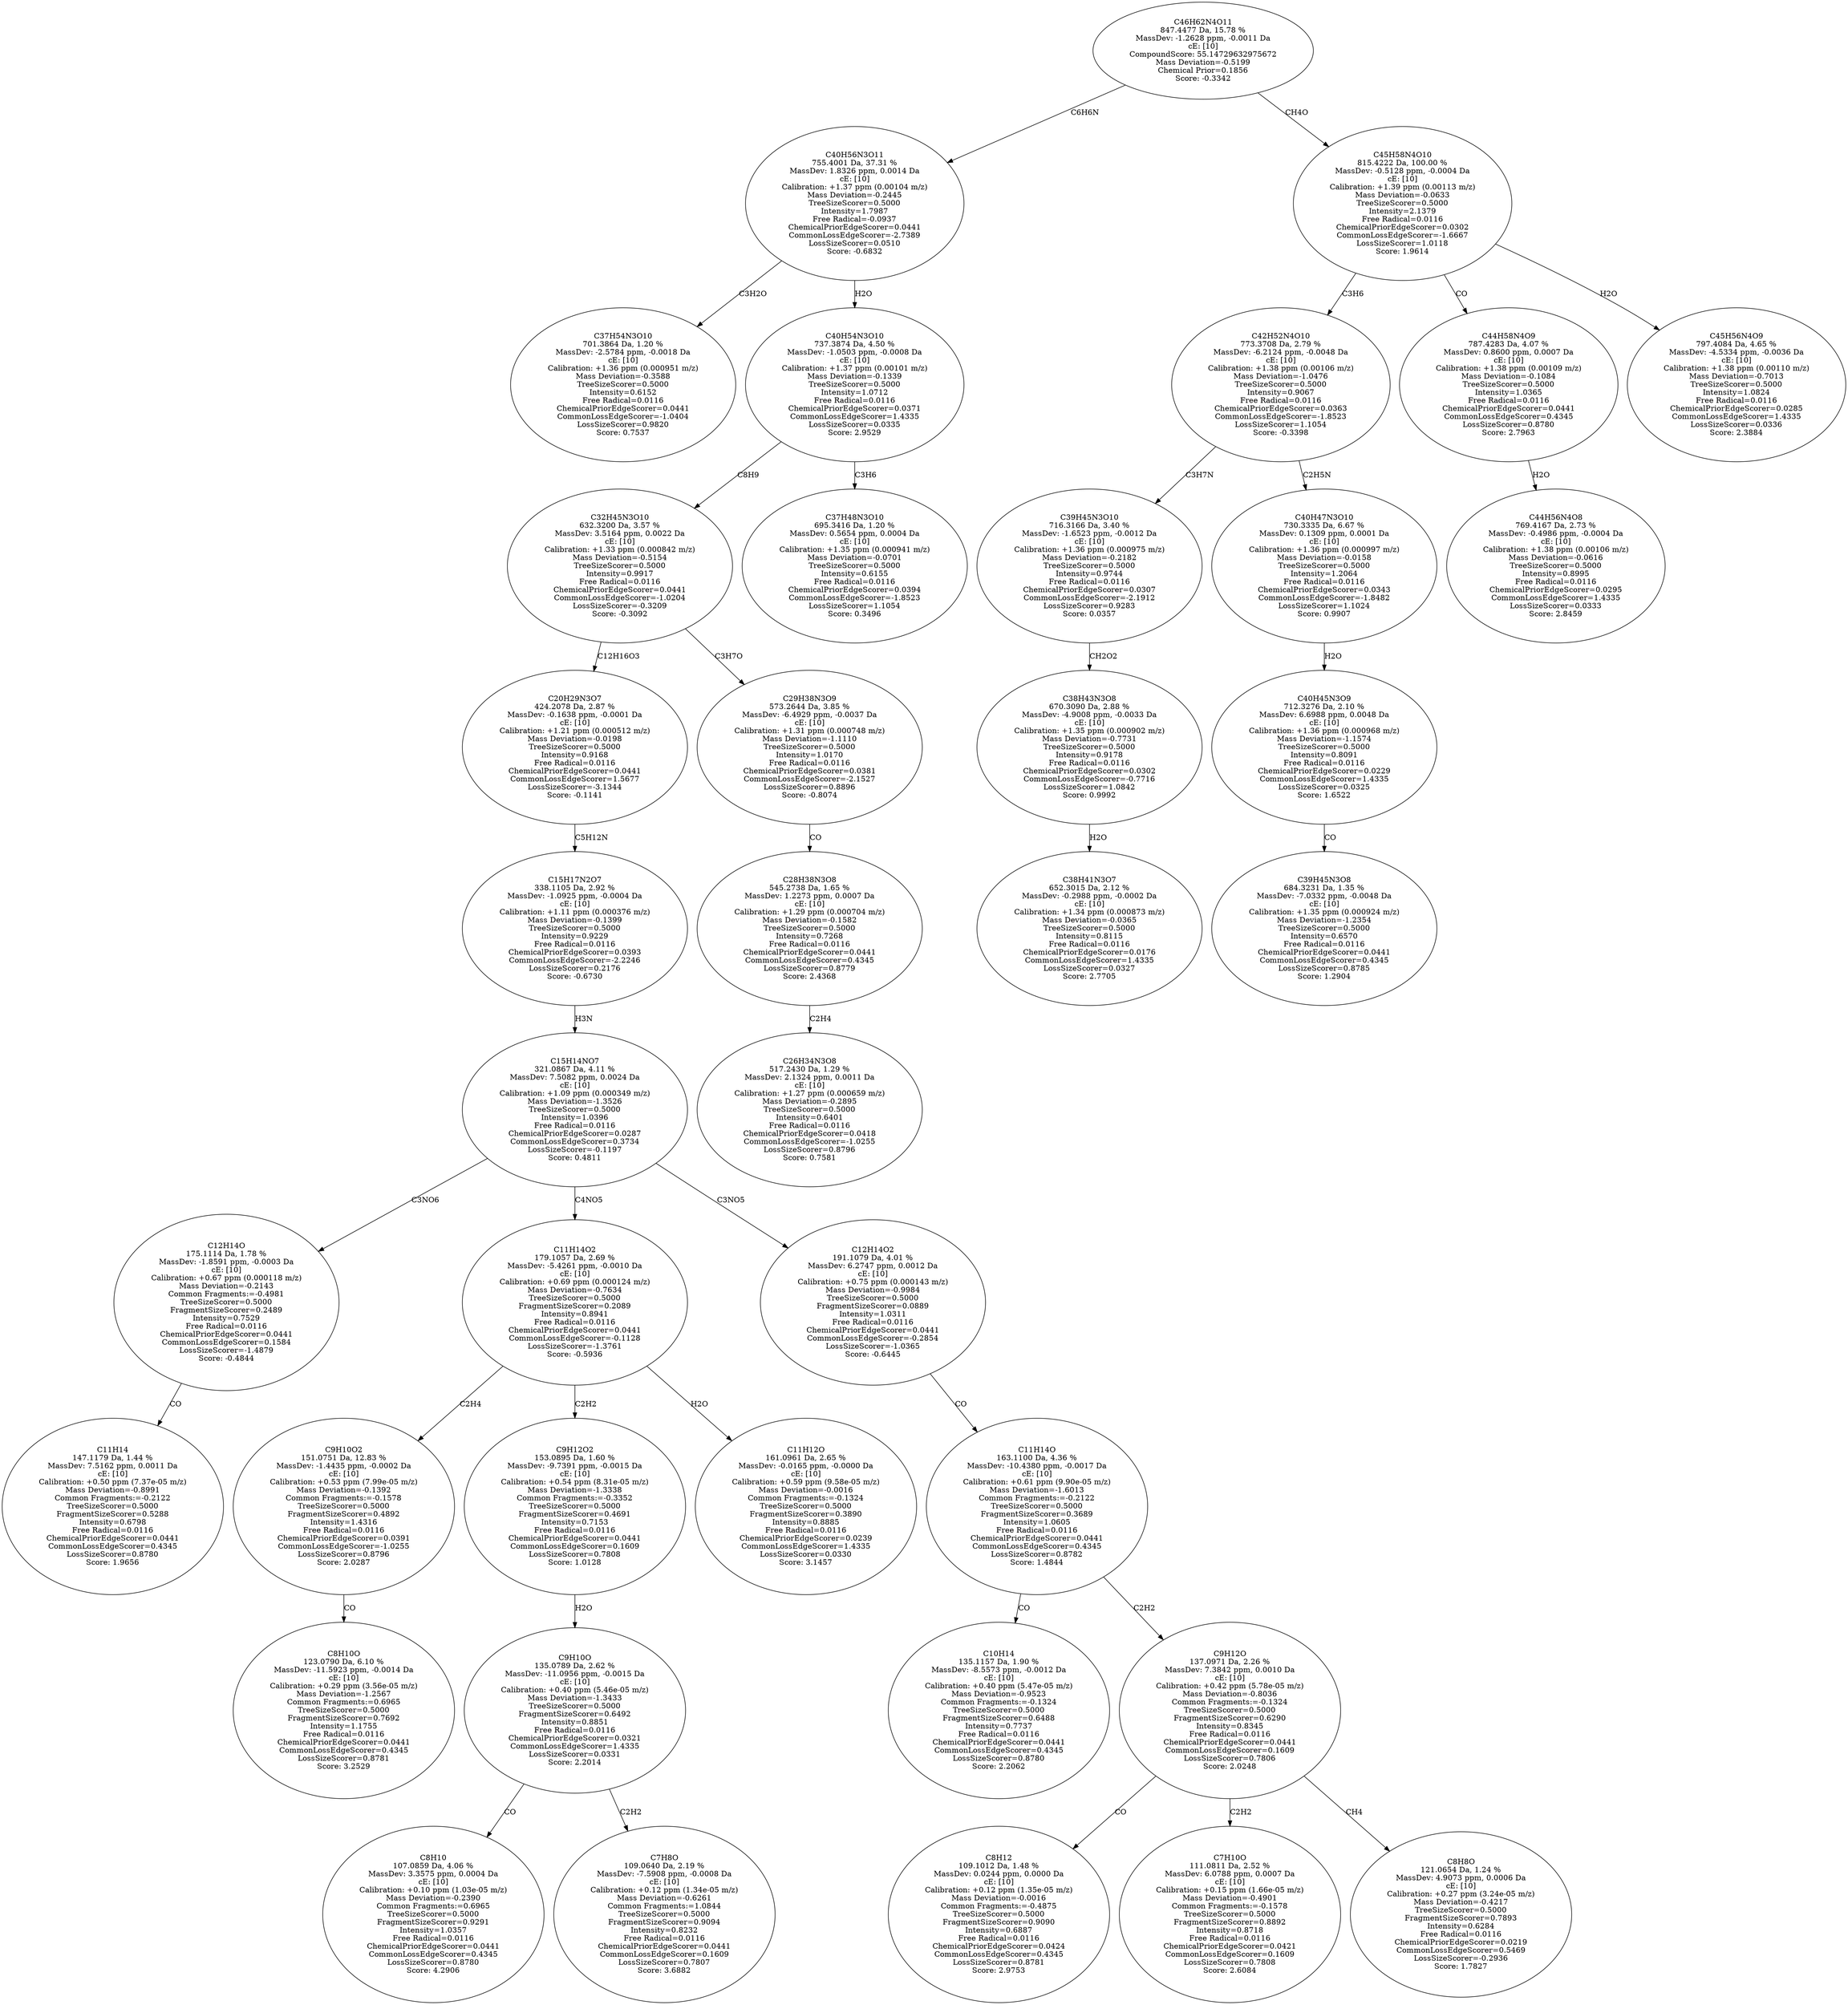 strict digraph {
v1 [label="C37H54N3O10\n701.3864 Da, 1.20 %\nMassDev: -2.5784 ppm, -0.0018 Da\ncE: [10]\nCalibration: +1.36 ppm (0.000951 m/z)\nMass Deviation=-0.3588\nTreeSizeScorer=0.5000\nIntensity=0.6152\nFree Radical=0.0116\nChemicalPriorEdgeScorer=0.0441\nCommonLossEdgeScorer=-1.0404\nLossSizeScorer=0.9820\nScore: 0.7537"];
v2 [label="C11H14\n147.1179 Da, 1.44 %\nMassDev: 7.5162 ppm, 0.0011 Da\ncE: [10]\nCalibration: +0.50 ppm (7.37e-05 m/z)\nMass Deviation=-0.8991\nCommon Fragments:=-0.2122\nTreeSizeScorer=0.5000\nFragmentSizeScorer=0.5288\nIntensity=0.6798\nFree Radical=0.0116\nChemicalPriorEdgeScorer=0.0441\nCommonLossEdgeScorer=0.4345\nLossSizeScorer=0.8780\nScore: 1.9656"];
v3 [label="C12H14O\n175.1114 Da, 1.78 %\nMassDev: -1.8591 ppm, -0.0003 Da\ncE: [10]\nCalibration: +0.67 ppm (0.000118 m/z)\nMass Deviation=-0.2143\nCommon Fragments:=-0.4981\nTreeSizeScorer=0.5000\nFragmentSizeScorer=0.2489\nIntensity=0.7529\nFree Radical=0.0116\nChemicalPriorEdgeScorer=0.0441\nCommonLossEdgeScorer=0.1584\nLossSizeScorer=-1.4879\nScore: -0.4844"];
v4 [label="C8H10O\n123.0790 Da, 6.10 %\nMassDev: -11.5923 ppm, -0.0014 Da\ncE: [10]\nCalibration: +0.29 ppm (3.56e-05 m/z)\nMass Deviation=-1.2567\nCommon Fragments:=0.6965\nTreeSizeScorer=0.5000\nFragmentSizeScorer=0.7692\nIntensity=1.1755\nFree Radical=0.0116\nChemicalPriorEdgeScorer=0.0441\nCommonLossEdgeScorer=0.4345\nLossSizeScorer=0.8781\nScore: 3.2529"];
v5 [label="C9H10O2\n151.0751 Da, 12.83 %\nMassDev: -1.4435 ppm, -0.0002 Da\ncE: [10]\nCalibration: +0.53 ppm (7.99e-05 m/z)\nMass Deviation=-0.1392\nCommon Fragments:=-0.1578\nTreeSizeScorer=0.5000\nFragmentSizeScorer=0.4892\nIntensity=1.4316\nFree Radical=0.0116\nChemicalPriorEdgeScorer=0.0391\nCommonLossEdgeScorer=-1.0255\nLossSizeScorer=0.8796\nScore: 2.0287"];
v6 [label="C8H10\n107.0859 Da, 4.06 %\nMassDev: 3.3575 ppm, 0.0004 Da\ncE: [10]\nCalibration: +0.10 ppm (1.03e-05 m/z)\nMass Deviation=-0.2390\nCommon Fragments:=0.6965\nTreeSizeScorer=0.5000\nFragmentSizeScorer=0.9291\nIntensity=1.0357\nFree Radical=0.0116\nChemicalPriorEdgeScorer=0.0441\nCommonLossEdgeScorer=0.4345\nLossSizeScorer=0.8780\nScore: 4.2906"];
v7 [label="C7H8O\n109.0640 Da, 2.19 %\nMassDev: -7.5908 ppm, -0.0008 Da\ncE: [10]\nCalibration: +0.12 ppm (1.34e-05 m/z)\nMass Deviation=-0.6261\nCommon Fragments:=1.0844\nTreeSizeScorer=0.5000\nFragmentSizeScorer=0.9094\nIntensity=0.8232\nFree Radical=0.0116\nChemicalPriorEdgeScorer=0.0441\nCommonLossEdgeScorer=0.1609\nLossSizeScorer=0.7807\nScore: 3.6882"];
v8 [label="C9H10O\n135.0789 Da, 2.62 %\nMassDev: -11.0956 ppm, -0.0015 Da\ncE: [10]\nCalibration: +0.40 ppm (5.46e-05 m/z)\nMass Deviation=-1.3433\nTreeSizeScorer=0.5000\nFragmentSizeScorer=0.6492\nIntensity=0.8851\nFree Radical=0.0116\nChemicalPriorEdgeScorer=0.0321\nCommonLossEdgeScorer=1.4335\nLossSizeScorer=0.0331\nScore: 2.2014"];
v9 [label="C9H12O2\n153.0895 Da, 1.60 %\nMassDev: -9.7391 ppm, -0.0015 Da\ncE: [10]\nCalibration: +0.54 ppm (8.31e-05 m/z)\nMass Deviation=-1.3338\nCommon Fragments:=-0.3352\nTreeSizeScorer=0.5000\nFragmentSizeScorer=0.4691\nIntensity=0.7153\nFree Radical=0.0116\nChemicalPriorEdgeScorer=0.0441\nCommonLossEdgeScorer=0.1609\nLossSizeScorer=0.7808\nScore: 1.0128"];
v10 [label="C11H12O\n161.0961 Da, 2.65 %\nMassDev: -0.0165 ppm, -0.0000 Da\ncE: [10]\nCalibration: +0.59 ppm (9.58e-05 m/z)\nMass Deviation=-0.0016\nCommon Fragments:=-0.1324\nTreeSizeScorer=0.5000\nFragmentSizeScorer=0.3890\nIntensity=0.8885\nFree Radical=0.0116\nChemicalPriorEdgeScorer=0.0239\nCommonLossEdgeScorer=1.4335\nLossSizeScorer=0.0330\nScore: 3.1457"];
v11 [label="C11H14O2\n179.1057 Da, 2.69 %\nMassDev: -5.4261 ppm, -0.0010 Da\ncE: [10]\nCalibration: +0.69 ppm (0.000124 m/z)\nMass Deviation=-0.7634\nTreeSizeScorer=0.5000\nFragmentSizeScorer=0.2089\nIntensity=0.8941\nFree Radical=0.0116\nChemicalPriorEdgeScorer=0.0441\nCommonLossEdgeScorer=-0.1128\nLossSizeScorer=-1.3761\nScore: -0.5936"];
v12 [label="C10H14\n135.1157 Da, 1.90 %\nMassDev: -8.5573 ppm, -0.0012 Da\ncE: [10]\nCalibration: +0.40 ppm (5.47e-05 m/z)\nMass Deviation=-0.9523\nCommon Fragments:=-0.1324\nTreeSizeScorer=0.5000\nFragmentSizeScorer=0.6488\nIntensity=0.7737\nFree Radical=0.0116\nChemicalPriorEdgeScorer=0.0441\nCommonLossEdgeScorer=0.4345\nLossSizeScorer=0.8780\nScore: 2.2062"];
v13 [label="C8H12\n109.1012 Da, 1.48 %\nMassDev: 0.0244 ppm, 0.0000 Da\ncE: [10]\nCalibration: +0.12 ppm (1.35e-05 m/z)\nMass Deviation=-0.0016\nCommon Fragments:=-0.4875\nTreeSizeScorer=0.5000\nFragmentSizeScorer=0.9090\nIntensity=0.6887\nFree Radical=0.0116\nChemicalPriorEdgeScorer=0.0424\nCommonLossEdgeScorer=0.4345\nLossSizeScorer=0.8781\nScore: 2.9753"];
v14 [label="C7H10O\n111.0811 Da, 2.52 %\nMassDev: 6.0788 ppm, 0.0007 Da\ncE: [10]\nCalibration: +0.15 ppm (1.66e-05 m/z)\nMass Deviation=-0.4901\nCommon Fragments:=-0.1578\nTreeSizeScorer=0.5000\nFragmentSizeScorer=0.8892\nIntensity=0.8718\nFree Radical=0.0116\nChemicalPriorEdgeScorer=0.0421\nCommonLossEdgeScorer=0.1609\nLossSizeScorer=0.7808\nScore: 2.6084"];
v15 [label="C8H8O\n121.0654 Da, 1.24 %\nMassDev: 4.9073 ppm, 0.0006 Da\ncE: [10]\nCalibration: +0.27 ppm (3.24e-05 m/z)\nMass Deviation=-0.4217\nTreeSizeScorer=0.5000\nFragmentSizeScorer=0.7893\nIntensity=0.6284\nFree Radical=0.0116\nChemicalPriorEdgeScorer=0.0219\nCommonLossEdgeScorer=0.5469\nLossSizeScorer=-0.2936\nScore: 1.7827"];
v16 [label="C9H12O\n137.0971 Da, 2.26 %\nMassDev: 7.3842 ppm, 0.0010 Da\ncE: [10]\nCalibration: +0.42 ppm (5.78e-05 m/z)\nMass Deviation=-0.8036\nCommon Fragments:=-0.1324\nTreeSizeScorer=0.5000\nFragmentSizeScorer=0.6290\nIntensity=0.8345\nFree Radical=0.0116\nChemicalPriorEdgeScorer=0.0441\nCommonLossEdgeScorer=0.1609\nLossSizeScorer=0.7806\nScore: 2.0248"];
v17 [label="C11H14O\n163.1100 Da, 4.36 %\nMassDev: -10.4380 ppm, -0.0017 Da\ncE: [10]\nCalibration: +0.61 ppm (9.90e-05 m/z)\nMass Deviation=-1.6013\nCommon Fragments:=-0.2122\nTreeSizeScorer=0.5000\nFragmentSizeScorer=0.3689\nIntensity=1.0605\nFree Radical=0.0116\nChemicalPriorEdgeScorer=0.0441\nCommonLossEdgeScorer=0.4345\nLossSizeScorer=0.8782\nScore: 1.4844"];
v18 [label="C12H14O2\n191.1079 Da, 4.01 %\nMassDev: 6.2747 ppm, 0.0012 Da\ncE: [10]\nCalibration: +0.75 ppm (0.000143 m/z)\nMass Deviation=-0.9984\nTreeSizeScorer=0.5000\nFragmentSizeScorer=0.0889\nIntensity=1.0311\nFree Radical=0.0116\nChemicalPriorEdgeScorer=0.0441\nCommonLossEdgeScorer=-0.2854\nLossSizeScorer=-1.0365\nScore: -0.6445"];
v19 [label="C15H14NO7\n321.0867 Da, 4.11 %\nMassDev: 7.5082 ppm, 0.0024 Da\ncE: [10]\nCalibration: +1.09 ppm (0.000349 m/z)\nMass Deviation=-1.3526\nTreeSizeScorer=0.5000\nIntensity=1.0396\nFree Radical=0.0116\nChemicalPriorEdgeScorer=0.0287\nCommonLossEdgeScorer=0.3734\nLossSizeScorer=-0.1197\nScore: 0.4811"];
v20 [label="C15H17N2O7\n338.1105 Da, 2.92 %\nMassDev: -1.0925 ppm, -0.0004 Da\ncE: [10]\nCalibration: +1.11 ppm (0.000376 m/z)\nMass Deviation=-0.1399\nTreeSizeScorer=0.5000\nIntensity=0.9229\nFree Radical=0.0116\nChemicalPriorEdgeScorer=0.0393\nCommonLossEdgeScorer=-2.2246\nLossSizeScorer=0.2176\nScore: -0.6730"];
v21 [label="C20H29N3O7\n424.2078 Da, 2.87 %\nMassDev: -0.1638 ppm, -0.0001 Da\ncE: [10]\nCalibration: +1.21 ppm (0.000512 m/z)\nMass Deviation=-0.0198\nTreeSizeScorer=0.5000\nIntensity=0.9168\nFree Radical=0.0116\nChemicalPriorEdgeScorer=0.0441\nCommonLossEdgeScorer=1.5677\nLossSizeScorer=-3.1344\nScore: -0.1141"];
v22 [label="C26H34N3O8\n517.2430 Da, 1.29 %\nMassDev: 2.1324 ppm, 0.0011 Da\ncE: [10]\nCalibration: +1.27 ppm (0.000659 m/z)\nMass Deviation=-0.2895\nTreeSizeScorer=0.5000\nIntensity=0.6401\nFree Radical=0.0116\nChemicalPriorEdgeScorer=0.0418\nCommonLossEdgeScorer=-1.0255\nLossSizeScorer=0.8796\nScore: 0.7581"];
v23 [label="C28H38N3O8\n545.2738 Da, 1.65 %\nMassDev: 1.2273 ppm, 0.0007 Da\ncE: [10]\nCalibration: +1.29 ppm (0.000704 m/z)\nMass Deviation=-0.1582\nTreeSizeScorer=0.5000\nIntensity=0.7268\nFree Radical=0.0116\nChemicalPriorEdgeScorer=0.0441\nCommonLossEdgeScorer=0.4345\nLossSizeScorer=0.8779\nScore: 2.4368"];
v24 [label="C29H38N3O9\n573.2644 Da, 3.85 %\nMassDev: -6.4929 ppm, -0.0037 Da\ncE: [10]\nCalibration: +1.31 ppm (0.000748 m/z)\nMass Deviation=-1.1110\nTreeSizeScorer=0.5000\nIntensity=1.0170\nFree Radical=0.0116\nChemicalPriorEdgeScorer=0.0381\nCommonLossEdgeScorer=-2.1527\nLossSizeScorer=0.8896\nScore: -0.8074"];
v25 [label="C32H45N3O10\n632.3200 Da, 3.57 %\nMassDev: 3.5164 ppm, 0.0022 Da\ncE: [10]\nCalibration: +1.33 ppm (0.000842 m/z)\nMass Deviation=-0.5154\nTreeSizeScorer=0.5000\nIntensity=0.9917\nFree Radical=0.0116\nChemicalPriorEdgeScorer=0.0441\nCommonLossEdgeScorer=-1.0204\nLossSizeScorer=-0.3209\nScore: -0.3092"];
v26 [label="C37H48N3O10\n695.3416 Da, 1.20 %\nMassDev: 0.5654 ppm, 0.0004 Da\ncE: [10]\nCalibration: +1.35 ppm (0.000941 m/z)\nMass Deviation=-0.0701\nTreeSizeScorer=0.5000\nIntensity=0.6155\nFree Radical=0.0116\nChemicalPriorEdgeScorer=0.0394\nCommonLossEdgeScorer=-1.8523\nLossSizeScorer=1.1054\nScore: 0.3496"];
v27 [label="C40H54N3O10\n737.3874 Da, 4.50 %\nMassDev: -1.0503 ppm, -0.0008 Da\ncE: [10]\nCalibration: +1.37 ppm (0.00101 m/z)\nMass Deviation=-0.1339\nTreeSizeScorer=0.5000\nIntensity=1.0712\nFree Radical=0.0116\nChemicalPriorEdgeScorer=0.0371\nCommonLossEdgeScorer=1.4335\nLossSizeScorer=0.0335\nScore: 2.9529"];
v28 [label="C40H56N3O11\n755.4001 Da, 37.31 %\nMassDev: 1.8326 ppm, 0.0014 Da\ncE: [10]\nCalibration: +1.37 ppm (0.00104 m/z)\nMass Deviation=-0.2445\nTreeSizeScorer=0.5000\nIntensity=1.7987\nFree Radical=-0.0937\nChemicalPriorEdgeScorer=0.0441\nCommonLossEdgeScorer=-2.7389\nLossSizeScorer=0.0510\nScore: -0.6832"];
v29 [label="C38H41N3O7\n652.3015 Da, 2.12 %\nMassDev: -0.2988 ppm, -0.0002 Da\ncE: [10]\nCalibration: +1.34 ppm (0.000873 m/z)\nMass Deviation=-0.0365\nTreeSizeScorer=0.5000\nIntensity=0.8115\nFree Radical=0.0116\nChemicalPriorEdgeScorer=0.0176\nCommonLossEdgeScorer=1.4335\nLossSizeScorer=0.0327\nScore: 2.7705"];
v30 [label="C38H43N3O8\n670.3090 Da, 2.88 %\nMassDev: -4.9008 ppm, -0.0033 Da\ncE: [10]\nCalibration: +1.35 ppm (0.000902 m/z)\nMass Deviation=-0.7731\nTreeSizeScorer=0.5000\nIntensity=0.9178\nFree Radical=0.0116\nChemicalPriorEdgeScorer=0.0302\nCommonLossEdgeScorer=-0.7716\nLossSizeScorer=1.0842\nScore: 0.9992"];
v31 [label="C39H45N3O10\n716.3166 Da, 3.40 %\nMassDev: -1.6523 ppm, -0.0012 Da\ncE: [10]\nCalibration: +1.36 ppm (0.000975 m/z)\nMass Deviation=-0.2182\nTreeSizeScorer=0.5000\nIntensity=0.9744\nFree Radical=0.0116\nChemicalPriorEdgeScorer=0.0307\nCommonLossEdgeScorer=-2.1912\nLossSizeScorer=0.9283\nScore: 0.0357"];
v32 [label="C39H45N3O8\n684.3231 Da, 1.35 %\nMassDev: -7.0332 ppm, -0.0048 Da\ncE: [10]\nCalibration: +1.35 ppm (0.000924 m/z)\nMass Deviation=-1.2354\nTreeSizeScorer=0.5000\nIntensity=0.6570\nFree Radical=0.0116\nChemicalPriorEdgeScorer=0.0441\nCommonLossEdgeScorer=0.4345\nLossSizeScorer=0.8785\nScore: 1.2904"];
v33 [label="C40H45N3O9\n712.3276 Da, 2.10 %\nMassDev: 6.6988 ppm, 0.0048 Da\ncE: [10]\nCalibration: +1.36 ppm (0.000968 m/z)\nMass Deviation=-1.1574\nTreeSizeScorer=0.5000\nIntensity=0.8091\nFree Radical=0.0116\nChemicalPriorEdgeScorer=0.0229\nCommonLossEdgeScorer=1.4335\nLossSizeScorer=0.0325\nScore: 1.6522"];
v34 [label="C40H47N3O10\n730.3335 Da, 6.67 %\nMassDev: 0.1309 ppm, 0.0001 Da\ncE: [10]\nCalibration: +1.36 ppm (0.000997 m/z)\nMass Deviation=-0.0158\nTreeSizeScorer=0.5000\nIntensity=1.2064\nFree Radical=0.0116\nChemicalPriorEdgeScorer=0.0343\nCommonLossEdgeScorer=-1.8482\nLossSizeScorer=1.1024\nScore: 0.9907"];
v35 [label="C42H52N4O10\n773.3708 Da, 2.79 %\nMassDev: -6.2124 ppm, -0.0048 Da\ncE: [10]\nCalibration: +1.38 ppm (0.00106 m/z)\nMass Deviation=-1.0476\nTreeSizeScorer=0.5000\nIntensity=0.9067\nFree Radical=0.0116\nChemicalPriorEdgeScorer=0.0363\nCommonLossEdgeScorer=-1.8523\nLossSizeScorer=1.1054\nScore: -0.3398"];
v36 [label="C44H56N4O8\n769.4167 Da, 2.73 %\nMassDev: -0.4986 ppm, -0.0004 Da\ncE: [10]\nCalibration: +1.38 ppm (0.00106 m/z)\nMass Deviation=-0.0616\nTreeSizeScorer=0.5000\nIntensity=0.8995\nFree Radical=0.0116\nChemicalPriorEdgeScorer=0.0295\nCommonLossEdgeScorer=1.4335\nLossSizeScorer=0.0333\nScore: 2.8459"];
v37 [label="C44H58N4O9\n787.4283 Da, 4.07 %\nMassDev: 0.8600 ppm, 0.0007 Da\ncE: [10]\nCalibration: +1.38 ppm (0.00109 m/z)\nMass Deviation=-0.1084\nTreeSizeScorer=0.5000\nIntensity=1.0365\nFree Radical=0.0116\nChemicalPriorEdgeScorer=0.0441\nCommonLossEdgeScorer=0.4345\nLossSizeScorer=0.8780\nScore: 2.7963"];
v38 [label="C45H56N4O9\n797.4084 Da, 4.65 %\nMassDev: -4.5334 ppm, -0.0036 Da\ncE: [10]\nCalibration: +1.38 ppm (0.00110 m/z)\nMass Deviation=-0.7013\nTreeSizeScorer=0.5000\nIntensity=1.0824\nFree Radical=0.0116\nChemicalPriorEdgeScorer=0.0285\nCommonLossEdgeScorer=1.4335\nLossSizeScorer=0.0336\nScore: 2.3884"];
v39 [label="C45H58N4O10\n815.4222 Da, 100.00 %\nMassDev: -0.5128 ppm, -0.0004 Da\ncE: [10]\nCalibration: +1.39 ppm (0.00113 m/z)\nMass Deviation=-0.0633\nTreeSizeScorer=0.5000\nIntensity=2.1379\nFree Radical=0.0116\nChemicalPriorEdgeScorer=0.0302\nCommonLossEdgeScorer=-1.6667\nLossSizeScorer=1.0118\nScore: 1.9614"];
v40 [label="C46H62N4O11\n847.4477 Da, 15.78 %\nMassDev: -1.2628 ppm, -0.0011 Da\ncE: [10]\nCompoundScore: 55.14729632975672\nMass Deviation=-0.5199\nChemical Prior=0.1856\nScore: -0.3342"];
v28 -> v1 [label="C3H2O"];
v3 -> v2 [label="CO"];
v19 -> v3 [label="C3NO6"];
v5 -> v4 [label="CO"];
v11 -> v5 [label="C2H4"];
v8 -> v6 [label="CO"];
v8 -> v7 [label="C2H2"];
v9 -> v8 [label="H2O"];
v11 -> v9 [label="C2H2"];
v11 -> v10 [label="H2O"];
v19 -> v11 [label="C4NO5"];
v17 -> v12 [label="CO"];
v16 -> v13 [label="CO"];
v16 -> v14 [label="C2H2"];
v16 -> v15 [label="CH4"];
v17 -> v16 [label="C2H2"];
v18 -> v17 [label="CO"];
v19 -> v18 [label="C3NO5"];
v20 -> v19 [label="H3N"];
v21 -> v20 [label="C5H12N"];
v25 -> v21 [label="C12H16O3"];
v23 -> v22 [label="C2H4"];
v24 -> v23 [label="CO"];
v25 -> v24 [label="C3H7O"];
v27 -> v25 [label="C8H9"];
v27 -> v26 [label="C3H6"];
v28 -> v27 [label="H2O"];
v40 -> v28 [label="C6H6N"];
v30 -> v29 [label="H2O"];
v31 -> v30 [label="CH2O2"];
v35 -> v31 [label="C3H7N"];
v33 -> v32 [label="CO"];
v34 -> v33 [label="H2O"];
v35 -> v34 [label="C2H5N"];
v39 -> v35 [label="C3H6"];
v37 -> v36 [label="H2O"];
v39 -> v37 [label="CO"];
v39 -> v38 [label="H2O"];
v40 -> v39 [label="CH4O"];
}